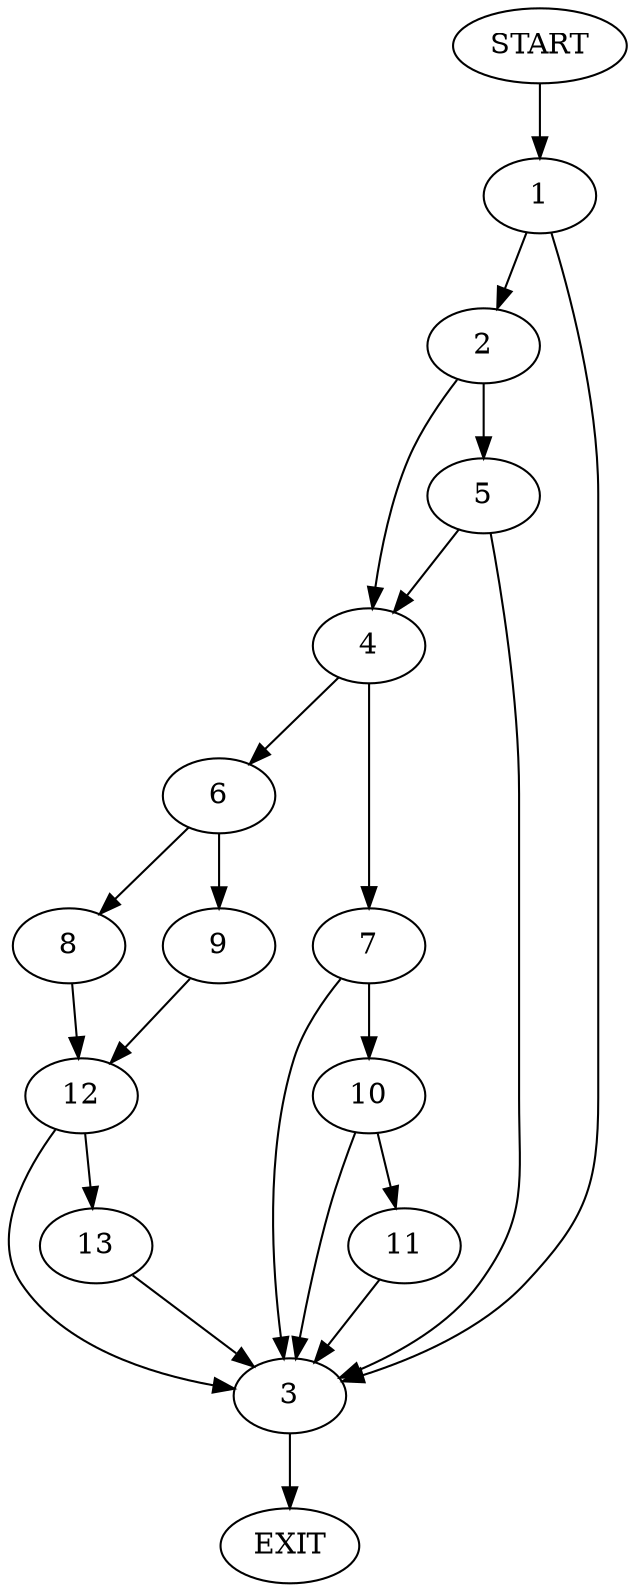 digraph {
0 [label="START"]
14 [label="EXIT"]
0 -> 1
1 -> 2
1 -> 3
2 -> 4
2 -> 5
3 -> 14
4 -> 6
4 -> 7
5 -> 4
5 -> 3
6 -> 8
6 -> 9
7 -> 3
7 -> 10
10 -> 11
10 -> 3
11 -> 3
8 -> 12
9 -> 12
12 -> 3
12 -> 13
13 -> 3
}
